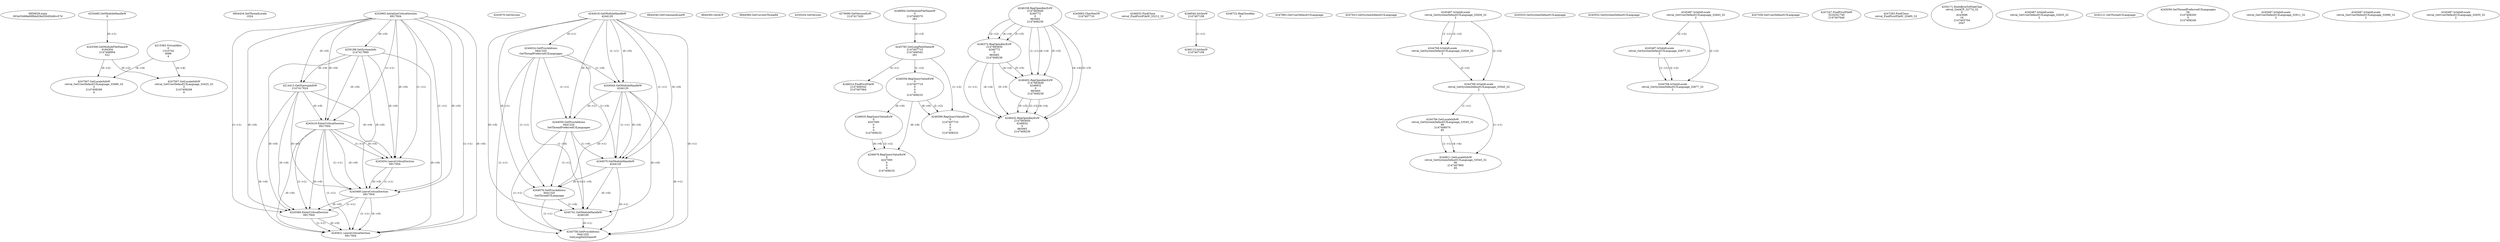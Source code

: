 // Global SCDG with merge call
digraph {
	0 [label="6850628.main
003a55d68e69fbbd29e550d5d4fcc57d"]
	1 [label="4254480.GetModuleHandleW
0"]
	2 [label="6844434.SetThreadLocale
1024"]
	3 [label="4243965.InitializeCriticalSection
6917004"]
	4 [label="4243979.GetVersion
"]
	5 [label="4244018.GetModuleHandleW
4244120"]
	6 [label="4244024.GetProcAddress
9441320
GetThreadPreferredUILanguages"]
	5 -> 6 [label="(0-->1)"]
	7 [label="4244044.GetModuleHandleW
4244120"]
	5 -> 7 [label="(1-->1)"]
	5 -> 7 [label="(0-->0)"]
	6 -> 7 [label="(1-->0)"]
	8 [label="4244050.GetProcAddress
9441320
SetThreadPreferredUILanguages"]
	5 -> 8 [label="(0-->1)"]
	6 -> 8 [label="(1-->1)"]
	7 -> 8 [label="(0-->1)"]
	9 [label="4244070.GetModuleHandleW
4244120"]
	5 -> 9 [label="(1-->1)"]
	7 -> 9 [label="(1-->1)"]
	5 -> 9 [label="(0-->0)"]
	6 -> 9 [label="(1-->0)"]
	7 -> 9 [label="(0-->0)"]
	8 -> 9 [label="(1-->0)"]
	10 [label="4244076.GetProcAddress
9441320
GetThreadUILanguage"]
	5 -> 10 [label="(0-->1)"]
	6 -> 10 [label="(1-->1)"]
	7 -> 10 [label="(0-->1)"]
	8 -> 10 [label="(1-->1)"]
	9 -> 10 [label="(0-->1)"]
	11 [label="4250188.GetSystemInfo
2147417660"]
	3 -> 11 [label="(0-->0)"]
	12 [label="6844540.GetCommandLineW
"]
	13 [label="4214413.GetStartupInfoW
2147417624"]
	3 -> 13 [label="(0-->0)"]
	11 -> 13 [label="(0-->0)"]
	14 [label="6844560.GetACP
"]
	15 [label="6844580.GetCurrentThreadId
"]
	16 [label="4250204.GetVersion
"]
	17 [label="4276690.GetVersionExW
2147417420"]
	18 [label="4243306.GetModuleFileNameW
4194304
2147408904
522"]
	1 -> 18 [label="(0-->1)"]
	19 [label="4248064.GetModuleFileNameW
0
2147408370
261"]
	20 [label="4215383.VirtualAlloc
0
1310704
4096
4"]
	21 [label="4246338.RegOpenKeyExW
2147483649
4246772
0
983065
2147408236"]
	22 [label="4246372.RegOpenKeyExW
2147483650
4246772
0
983065
2147408236"]
	21 -> 22 [label="(2-->2)"]
	21 -> 22 [label="(4-->4)"]
	21 -> 22 [label="(5-->5)"]
	23 [label="4246402.RegOpenKeyExW
2147483649
4246832
0
983065
2147408236"]
	21 -> 23 [label="(1-->1)"]
	21 -> 23 [label="(4-->4)"]
	22 -> 23 [label="(4-->4)"]
	21 -> 23 [label="(5-->5)"]
	22 -> 23 [label="(5-->5)"]
	24 [label="4245741.GetModuleHandleW
4246160"]
	5 -> 24 [label="(0-->0)"]
	6 -> 24 [label="(1-->0)"]
	7 -> 24 [label="(0-->0)"]
	8 -> 24 [label="(1-->0)"]
	9 -> 24 [label="(0-->0)"]
	10 -> 24 [label="(1-->0)"]
	25 [label="4245758.GetProcAddress
9441320
GetLongPathNameW"]
	5 -> 25 [label="(0-->1)"]
	6 -> 25 [label="(1-->1)"]
	7 -> 25 [label="(0-->1)"]
	8 -> 25 [label="(1-->1)"]
	9 -> 25 [label="(0-->1)"]
	10 -> 25 [label="(1-->1)"]
	24 -> 25 [label="(0-->1)"]
	26 [label="4245785.GetLongPathNameW
2147407710
2147406542
261"]
	19 -> 26 [label="(3-->3)"]
	27 [label="4245683.CharNextW
2147407716"]
	28 [label="4246014.FindFirstFileW
2147406542
2147407064"]
	26 -> 28 [label="(2-->1)"]
	29 [label="4246032.FindClose
retval_FindFirstFileW_33212_32"]
	30 [label="4246044.lstrlenW
2147407108"]
	31 [label="4246113.lstrlenW
2147407108"]
	30 -> 31 [label="(1-->1)"]
	32 [label="4246556.RegQueryValueExW
0
2147407710
0
0
0
2147408232"]
	26 -> 32 [label="(1-->2)"]
	33 [label="4246432.RegOpenKeyExW
2147483650
4246832
0
983065
2147408236"]
	22 -> 33 [label="(1-->1)"]
	23 -> 33 [label="(2-->2)"]
	21 -> 33 [label="(4-->4)"]
	22 -> 33 [label="(4-->4)"]
	23 -> 33 [label="(4-->4)"]
	21 -> 33 [label="(5-->5)"]
	22 -> 33 [label="(5-->5)"]
	23 -> 33 [label="(5-->5)"]
	34 [label="4246599.RegQueryValueExW
0
2147407710
0
0
0
2147408232"]
	26 -> 34 [label="(1-->2)"]
	32 -> 34 [label="(2-->2)"]
	32 -> 34 [label="(6-->6)"]
	35 [label="4246722.RegCloseKey
0"]
	36 [label="4247883.GetUserDefaultUILanguage
"]
	37 [label="4245418.EnterCriticalSection
6917004"]
	3 -> 37 [label="(1-->1)"]
	3 -> 37 [label="(0-->0)"]
	11 -> 37 [label="(0-->0)"]
	13 -> 37 [label="(0-->0)"]
	38 [label="4245454.LeaveCriticalSection
6917004"]
	3 -> 38 [label="(1-->1)"]
	37 -> 38 [label="(1-->1)"]
	3 -> 38 [label="(0-->0)"]
	11 -> 38 [label="(0-->0)"]
	13 -> 38 [label="(0-->0)"]
	37 -> 38 [label="(0-->0)"]
	39 [label="4247923.GetSystemDefaultUILanguage
"]
	40 [label="4245469.LeaveCriticalSection
6917004"]
	3 -> 40 [label="(1-->1)"]
	37 -> 40 [label="(1-->1)"]
	38 -> 40 [label="(1-->1)"]
	3 -> 40 [label="(0-->0)"]
	11 -> 40 [label="(0-->0)"]
	13 -> 40 [label="(0-->0)"]
	37 -> 40 [label="(0-->0)"]
	38 -> 40 [label="(0-->0)"]
	41 [label="4245487.IsValidLocale
retval_GetSystemDefaultUILanguage_32926_32
2"]
	42 [label="4244766.IsValidLocale
retval_GetSystemDefaultUILanguage_32926_32
2"]
	41 -> 42 [label="(1-->1)"]
	41 -> 42 [label="(2-->2)"]
	43 [label="4245525.GetSystemDefaultUILanguage
"]
	44 [label="4245552.GetSystemDefaultUILanguage
"]
	45 [label="4244766.IsValidLocale
retval_GetSystemDefaultUILanguage_33545_32
2"]
	41 -> 45 [label="(2-->2)"]
	42 -> 45 [label="(2-->2)"]
	46 [label="4244794.GetLocaleInfoW
retval_GetSystemDefaultUILanguage_33545_32
89
2147408070
85"]
	45 -> 46 [label="(1-->1)"]
	47 [label="4244811.GetLocaleInfoW
retval_GetSystemDefaultUILanguage_33545_32
90
2147407900
85"]
	45 -> 47 [label="(1-->1)"]
	46 -> 47 [label="(1-->1)"]
	46 -> 47 [label="(4-->4)"]
	48 [label="4245487.IsValidLocale
retval_GetUserDefaultUILanguage_32843_32
2"]
	49 [label="4245580.EnterCriticalSection
6917004"]
	3 -> 49 [label="(1-->1)"]
	37 -> 49 [label="(1-->1)"]
	40 -> 49 [label="(1-->1)"]
	3 -> 49 [label="(0-->0)"]
	11 -> 49 [label="(0-->0)"]
	13 -> 49 [label="(0-->0)"]
	37 -> 49 [label="(0-->0)"]
	40 -> 49 [label="(0-->0)"]
	50 [label="4245621.LeaveCriticalSection
6917004"]
	3 -> 50 [label="(1-->1)"]
	37 -> 50 [label="(1-->1)"]
	40 -> 50 [label="(1-->1)"]
	49 -> 50 [label="(1-->1)"]
	3 -> 50 [label="(0-->0)"]
	11 -> 50 [label="(0-->0)"]
	13 -> 50 [label="(0-->0)"]
	37 -> 50 [label="(0-->0)"]
	40 -> 50 [label="(0-->0)"]
	49 -> 50 [label="(0-->0)"]
	51 [label="4245487.IsValidLocale
retval_GetSystemDefaultUILanguage_32877_32
2"]
	48 -> 51 [label="(2-->2)"]
	52 [label="4244766.IsValidLocale
retval_GetSystemDefaultUILanguage_32877_32
2"]
	51 -> 52 [label="(1-->1)"]
	48 -> 52 [label="(2-->2)"]
	51 -> 52 [label="(2-->2)"]
	53 [label="4247558.GetUserDefaultUILanguage
"]
	54 [label="4247567.GetLocaleInfoW
retval_GetUserDefaultUILanguage_33480_32
3
2147408268
4"]
	18 -> 54 [label="(0-->2)"]
	20 -> 54 [label="(4-->4)"]
	55 [label="4247247.FindFirstFileW
3224341740
2147407640"]
	56 [label="4247263.FindClose
retval_FindFirstFileW_33485_32"]
	57 [label="4250171.MultiByteToWideChar
retval_GetACP_32774_32
0
4243696
16
2147403704
2047"]
	58 [label="4246635.RegQueryValueExW
0
4247000
0
0
0
2147408232"]
	32 -> 58 [label="(6-->6)"]
	59 [label="4245487.IsValidLocale
retval_GetUserDefaultUILanguage_32925_32
2"]
	60 [label="4245121.GetThreadUILanguage
"]
	61 [label="4245059.GetThreadPreferredUILanguages
56
2147408200
0
2147408240"]
	62 [label="4247567.GetLocaleInfoW
retval_GetUserDefaultUILanguage_33425_32
3
2147408268
4"]
	18 -> 62 [label="(0-->2)"]
	20 -> 62 [label="(4-->4)"]
	63 [label="4245487.IsValidLocale
retval_GetUserDefaultUILanguage_32911_32
2"]
	64 [label="4246676.RegQueryValueExW
0
4247000
0
0
0
2147408232"]
	58 -> 64 [label="(2-->2)"]
	32 -> 64 [label="(6-->6)"]
	58 -> 64 [label="(6-->6)"]
	65 [label="4245487.IsValidLocale
retval_GetUserDefaultUILanguage_32990_32
2"]
	66 [label="4245487.IsValidLocale
retval_GetUserDefaultUILanguage_32935_32
2"]
}
